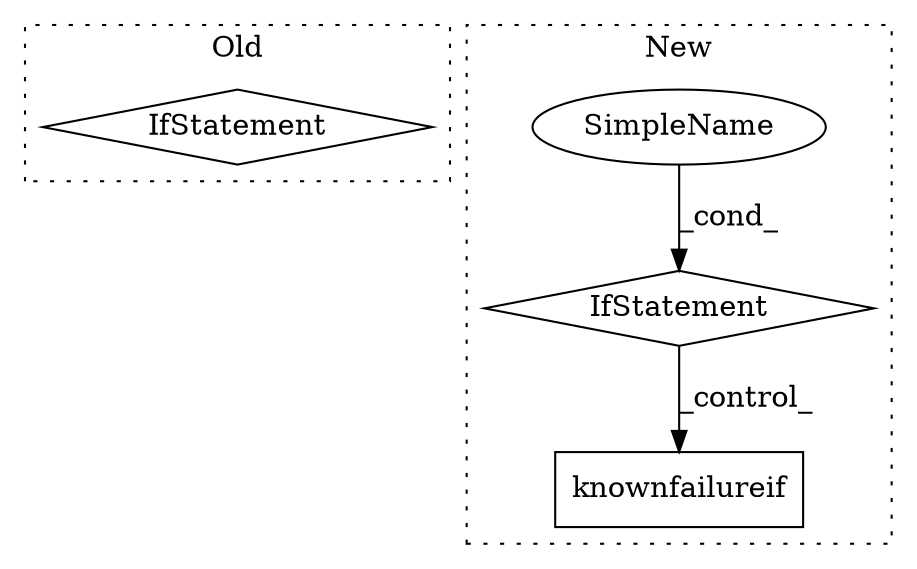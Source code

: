 digraph G {
subgraph cluster0 {
1 [label="IfStatement" a="25" s="1528,1582" l="4,2" shape="diamond"];
label = "Old";
style="dotted";
}
subgraph cluster1 {
2 [label="knownfailureif" a="32" s="1413" l="16" shape="box"];
3 [label="IfStatement" a="25" s="1238,1247" l="4,2" shape="diamond"];
4 [label="SimpleName" a="42" s="1242" l="5" shape="ellipse"];
label = "New";
style="dotted";
}
3 -> 2 [label="_control_"];
4 -> 3 [label="_cond_"];
}